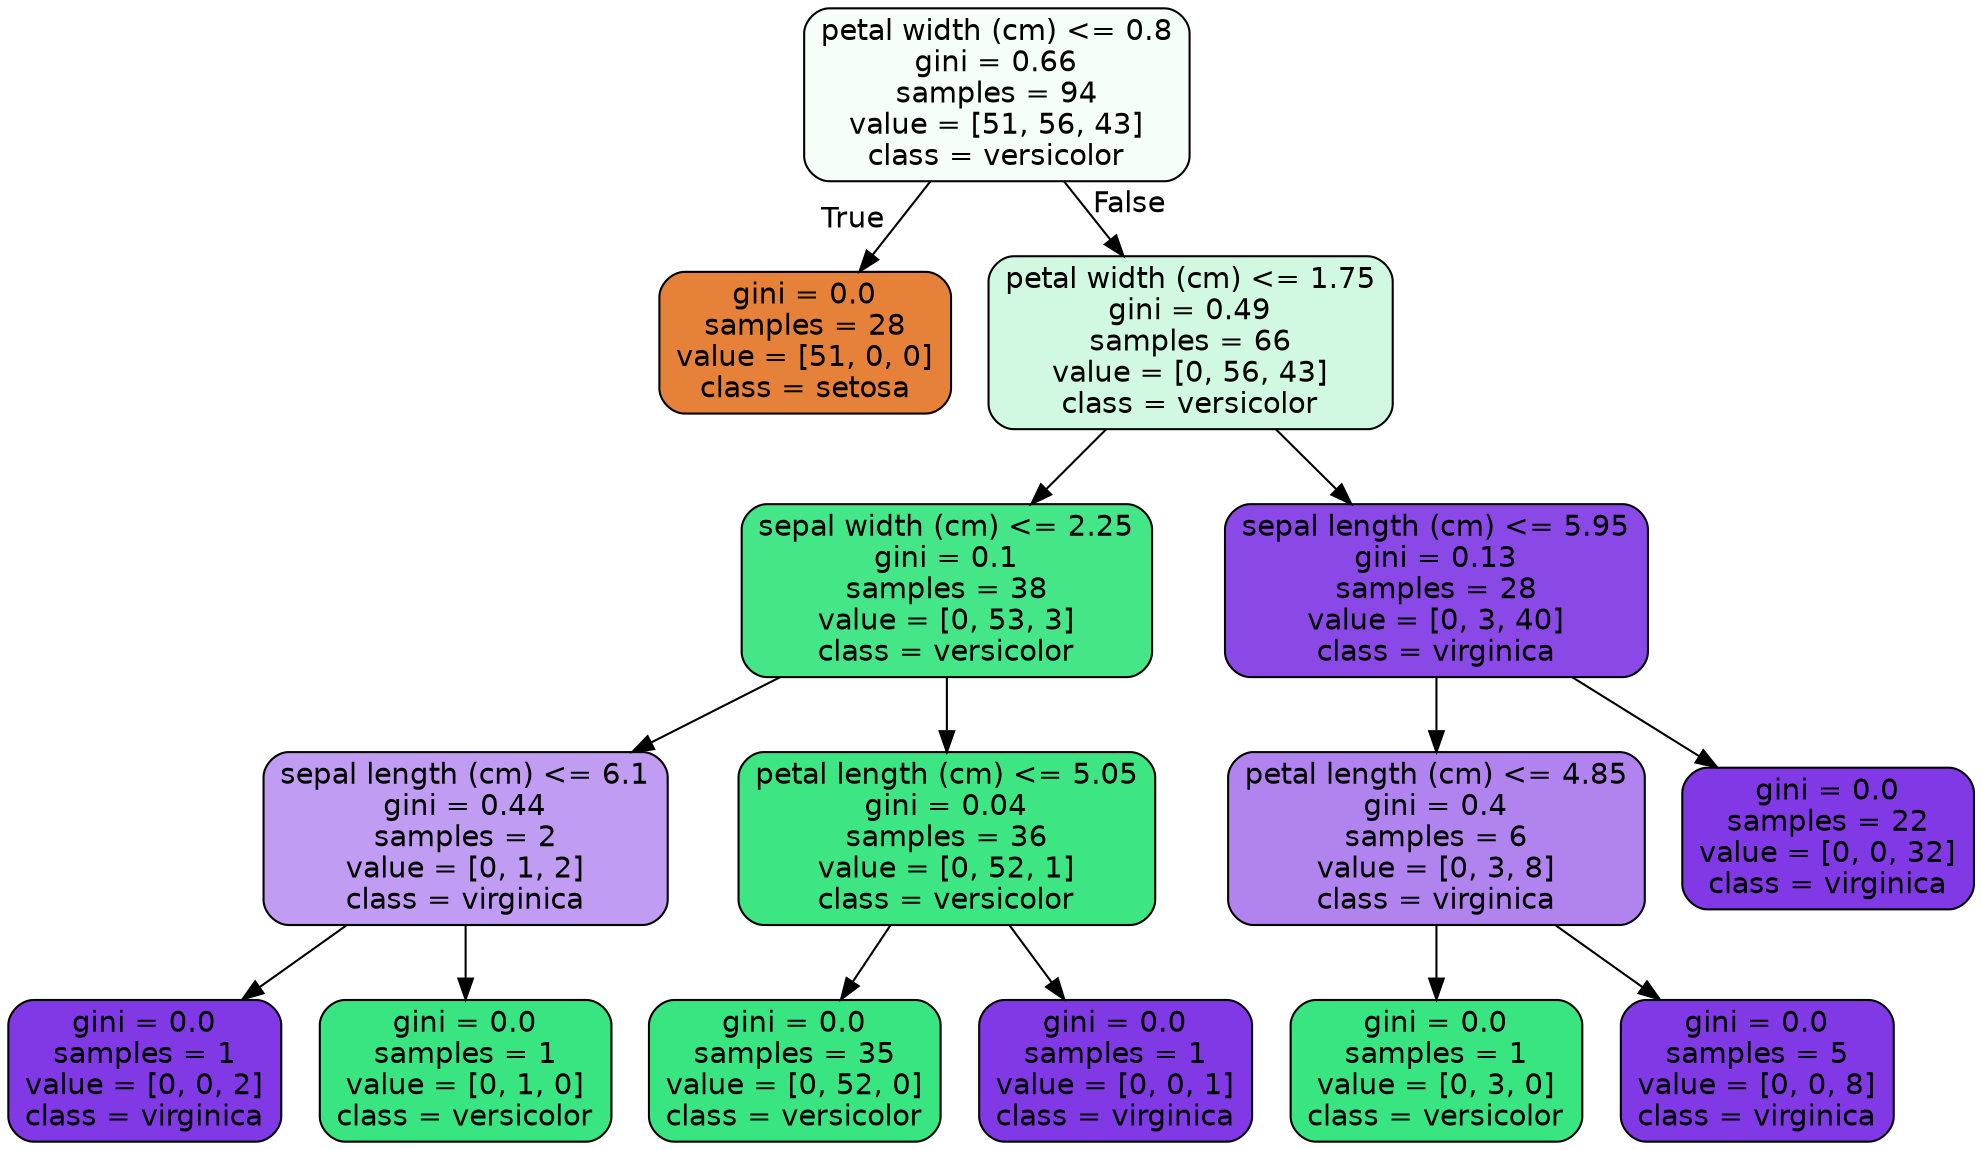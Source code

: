 digraph Tree {
node [shape=box, style="filled, rounded", color="black", fontname="helvetica"] ;
edge [fontname="helvetica"] ;
0 [label="petal width (cm) <= 0.8\ngini = 0.66\nsamples = 94\nvalue = [51, 56, 43]\nclass = versicolor", fillcolor="#f5fef9"] ;
1 [label="gini = 0.0\nsamples = 28\nvalue = [51, 0, 0]\nclass = setosa", fillcolor="#e58139"] ;
0 -> 1 [labeldistance=2.5, labelangle=45, headlabel="True"] ;
2 [label="petal width (cm) <= 1.75\ngini = 0.49\nsamples = 66\nvalue = [0, 56, 43]\nclass = versicolor", fillcolor="#d1f9e2"] ;
0 -> 2 [labeldistance=2.5, labelangle=-45, headlabel="False"] ;
3 [label="sepal width (cm) <= 2.25\ngini = 0.1\nsamples = 38\nvalue = [0, 53, 3]\nclass = versicolor", fillcolor="#44e688"] ;
2 -> 3 ;
4 [label="sepal length (cm) <= 6.1\ngini = 0.44\nsamples = 2\nvalue = [0, 1, 2]\nclass = virginica", fillcolor="#c09cf2"] ;
3 -> 4 ;
5 [label="gini = 0.0\nsamples = 1\nvalue = [0, 0, 2]\nclass = virginica", fillcolor="#8139e5"] ;
4 -> 5 ;
6 [label="gini = 0.0\nsamples = 1\nvalue = [0, 1, 0]\nclass = versicolor", fillcolor="#39e581"] ;
4 -> 6 ;
7 [label="petal length (cm) <= 5.05\ngini = 0.04\nsamples = 36\nvalue = [0, 52, 1]\nclass = versicolor", fillcolor="#3de683"] ;
3 -> 7 ;
8 [label="gini = 0.0\nsamples = 35\nvalue = [0, 52, 0]\nclass = versicolor", fillcolor="#39e581"] ;
7 -> 8 ;
9 [label="gini = 0.0\nsamples = 1\nvalue = [0, 0, 1]\nclass = virginica", fillcolor="#8139e5"] ;
7 -> 9 ;
10 [label="sepal length (cm) <= 5.95\ngini = 0.13\nsamples = 28\nvalue = [0, 3, 40]\nclass = virginica", fillcolor="#8a48e7"] ;
2 -> 10 ;
11 [label="petal length (cm) <= 4.85\ngini = 0.4\nsamples = 6\nvalue = [0, 3, 8]\nclass = virginica", fillcolor="#b083ef"] ;
10 -> 11 ;
12 [label="gini = 0.0\nsamples = 1\nvalue = [0, 3, 0]\nclass = versicolor", fillcolor="#39e581"] ;
11 -> 12 ;
13 [label="gini = 0.0\nsamples = 5\nvalue = [0, 0, 8]\nclass = virginica", fillcolor="#8139e5"] ;
11 -> 13 ;
14 [label="gini = 0.0\nsamples = 22\nvalue = [0, 0, 32]\nclass = virginica", fillcolor="#8139e5"] ;
10 -> 14 ;
}